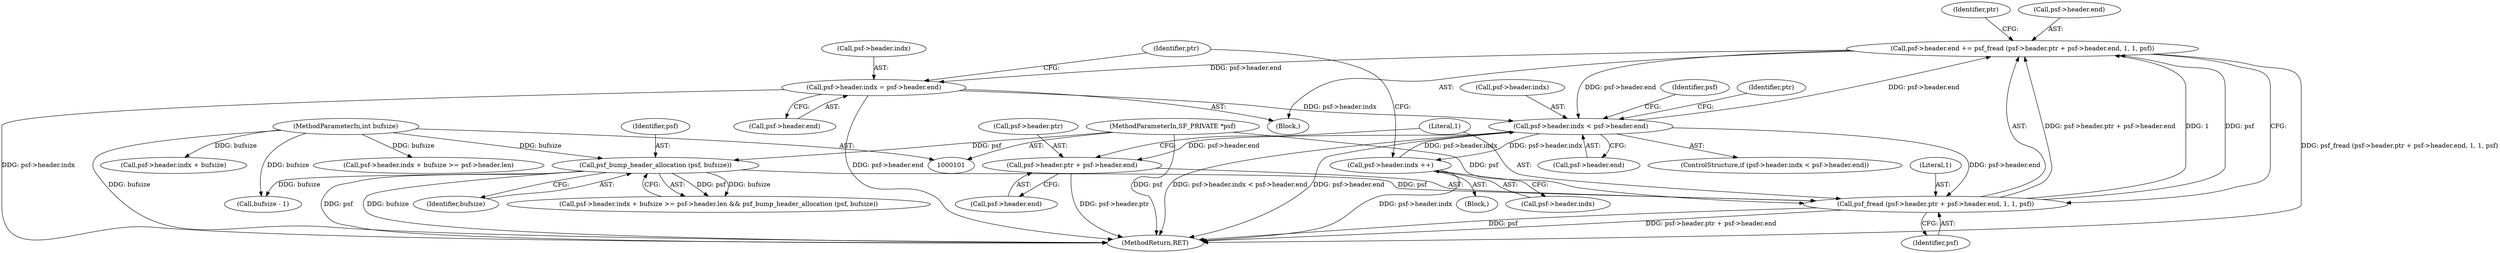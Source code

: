 digraph "0_libsndfile_708e996c87c5fae77b104ccfeb8f6db784c32074@API" {
"1000175" [label="(Call,psf->header.end += psf_fread (psf->header.ptr + psf->header.end, 1, 1, psf))"];
"1000181" [label="(Call,psf_fread (psf->header.ptr + psf->header.end, 1, 1, psf))"];
"1000140" [label="(Call,psf->header.indx < psf->header.end)"];
"1000167" [label="(Call,psf->header.indx ++)"];
"1000211" [label="(Call,psf->header.indx = psf->header.end)"];
"1000175" [label="(Call,psf->header.end += psf_fread (psf->header.ptr + psf->header.end, 1, 1, psf))"];
"1000122" [label="(Call,psf_bump_header_allocation (psf, bufsize))"];
"1000102" [label="(MethodParameterIn,SF_PRIVATE *psf)"];
"1000104" [label="(MethodParameterIn,int bufsize)"];
"1000182" [label="(Call,psf->header.ptr + psf->header.end)"];
"1000182" [label="(Call,psf->header.ptr + psf->header.end)"];
"1000139" [label="(ControlStructure,if (psf->header.indx < psf->header.end))"];
"1000188" [label="(Call,psf->header.end)"];
"1000175" [label="(Call,psf->header.end += psf_fread (psf->header.ptr + psf->header.end, 1, 1, psf))"];
"1000198" [label="(Identifier,ptr)"];
"1000122" [label="(Call,psf_bump_header_allocation (psf, bufsize))"];
"1000151" [label="(Block,)"];
"1000212" [label="(Call,psf->header.indx)"];
"1000194" [label="(Literal,1)"];
"1000167" [label="(Call,psf->header.indx ++)"];
"1000225" [label="(Identifier,ptr)"];
"1000104" [label="(MethodParameterIn,int bufsize)"];
"1000141" [label="(Call,psf->header.indx)"];
"1000109" [label="(Call,psf->header.indx + bufsize >= psf->header.len)"];
"1000140" [label="(Call,psf->header.indx < psf->header.end)"];
"1000110" [label="(Call,psf->header.indx + bufsize)"];
"1000108" [label="(Call,psf->header.indx + bufsize >= psf->header.len && psf_bump_header_allocation (psf, bufsize))"];
"1000211" [label="(Call,psf->header.indx = psf->header.end)"];
"1000146" [label="(Call,psf->header.end)"];
"1000124" [label="(Identifier,bufsize)"];
"1000178" [label="(Identifier,psf)"];
"1000217" [label="(Call,psf->header.end)"];
"1000133" [label="(Call,bufsize - 1)"];
"1000183" [label="(Call,psf->header.ptr)"];
"1000168" [label="(Call,psf->header.indx)"];
"1000102" [label="(MethodParameterIn,SF_PRIVATE *psf)"];
"1000195" [label="(Identifier,psf)"];
"1000154" [label="(Identifier,ptr)"];
"1000176" [label="(Call,psf->header.end)"];
"1000174" [label="(Block,)"];
"1000193" [label="(Literal,1)"];
"1000236" [label="(MethodReturn,RET)"];
"1000123" [label="(Identifier,psf)"];
"1000181" [label="(Call,psf_fread (psf->header.ptr + psf->header.end, 1, 1, psf))"];
"1000175" -> "1000174"  [label="AST: "];
"1000175" -> "1000181"  [label="CFG: "];
"1000176" -> "1000175"  [label="AST: "];
"1000181" -> "1000175"  [label="AST: "];
"1000198" -> "1000175"  [label="CFG: "];
"1000175" -> "1000236"  [label="DDG: psf_fread (psf->header.ptr + psf->header.end, 1, 1, psf)"];
"1000175" -> "1000140"  [label="DDG: psf->header.end"];
"1000181" -> "1000175"  [label="DDG: psf->header.ptr + psf->header.end"];
"1000181" -> "1000175"  [label="DDG: 1"];
"1000181" -> "1000175"  [label="DDG: psf"];
"1000140" -> "1000175"  [label="DDG: psf->header.end"];
"1000175" -> "1000211"  [label="DDG: psf->header.end"];
"1000181" -> "1000195"  [label="CFG: "];
"1000182" -> "1000181"  [label="AST: "];
"1000193" -> "1000181"  [label="AST: "];
"1000194" -> "1000181"  [label="AST: "];
"1000195" -> "1000181"  [label="AST: "];
"1000181" -> "1000236"  [label="DDG: psf->header.ptr + psf->header.end"];
"1000181" -> "1000236"  [label="DDG: psf"];
"1000140" -> "1000181"  [label="DDG: psf->header.end"];
"1000122" -> "1000181"  [label="DDG: psf"];
"1000102" -> "1000181"  [label="DDG: psf"];
"1000140" -> "1000139"  [label="AST: "];
"1000140" -> "1000146"  [label="CFG: "];
"1000141" -> "1000140"  [label="AST: "];
"1000146" -> "1000140"  [label="AST: "];
"1000154" -> "1000140"  [label="CFG: "];
"1000178" -> "1000140"  [label="CFG: "];
"1000140" -> "1000236"  [label="DDG: psf->header.indx < psf->header.end"];
"1000140" -> "1000236"  [label="DDG: psf->header.end"];
"1000167" -> "1000140"  [label="DDG: psf->header.indx"];
"1000211" -> "1000140"  [label="DDG: psf->header.indx"];
"1000140" -> "1000167"  [label="DDG: psf->header.indx"];
"1000140" -> "1000182"  [label="DDG: psf->header.end"];
"1000167" -> "1000151"  [label="AST: "];
"1000167" -> "1000168"  [label="CFG: "];
"1000168" -> "1000167"  [label="AST: "];
"1000225" -> "1000167"  [label="CFG: "];
"1000167" -> "1000236"  [label="DDG: psf->header.indx"];
"1000211" -> "1000174"  [label="AST: "];
"1000211" -> "1000217"  [label="CFG: "];
"1000212" -> "1000211"  [label="AST: "];
"1000217" -> "1000211"  [label="AST: "];
"1000225" -> "1000211"  [label="CFG: "];
"1000211" -> "1000236"  [label="DDG: psf->header.end"];
"1000211" -> "1000236"  [label="DDG: psf->header.indx"];
"1000122" -> "1000108"  [label="AST: "];
"1000122" -> "1000124"  [label="CFG: "];
"1000123" -> "1000122"  [label="AST: "];
"1000124" -> "1000122"  [label="AST: "];
"1000108" -> "1000122"  [label="CFG: "];
"1000122" -> "1000236"  [label="DDG: psf"];
"1000122" -> "1000236"  [label="DDG: bufsize"];
"1000122" -> "1000108"  [label="DDG: psf"];
"1000122" -> "1000108"  [label="DDG: bufsize"];
"1000102" -> "1000122"  [label="DDG: psf"];
"1000104" -> "1000122"  [label="DDG: bufsize"];
"1000122" -> "1000133"  [label="DDG: bufsize"];
"1000102" -> "1000101"  [label="AST: "];
"1000102" -> "1000236"  [label="DDG: psf"];
"1000104" -> "1000101"  [label="AST: "];
"1000104" -> "1000236"  [label="DDG: bufsize"];
"1000104" -> "1000109"  [label="DDG: bufsize"];
"1000104" -> "1000110"  [label="DDG: bufsize"];
"1000104" -> "1000133"  [label="DDG: bufsize"];
"1000182" -> "1000188"  [label="CFG: "];
"1000183" -> "1000182"  [label="AST: "];
"1000188" -> "1000182"  [label="AST: "];
"1000193" -> "1000182"  [label="CFG: "];
"1000182" -> "1000236"  [label="DDG: psf->header.ptr"];
}
